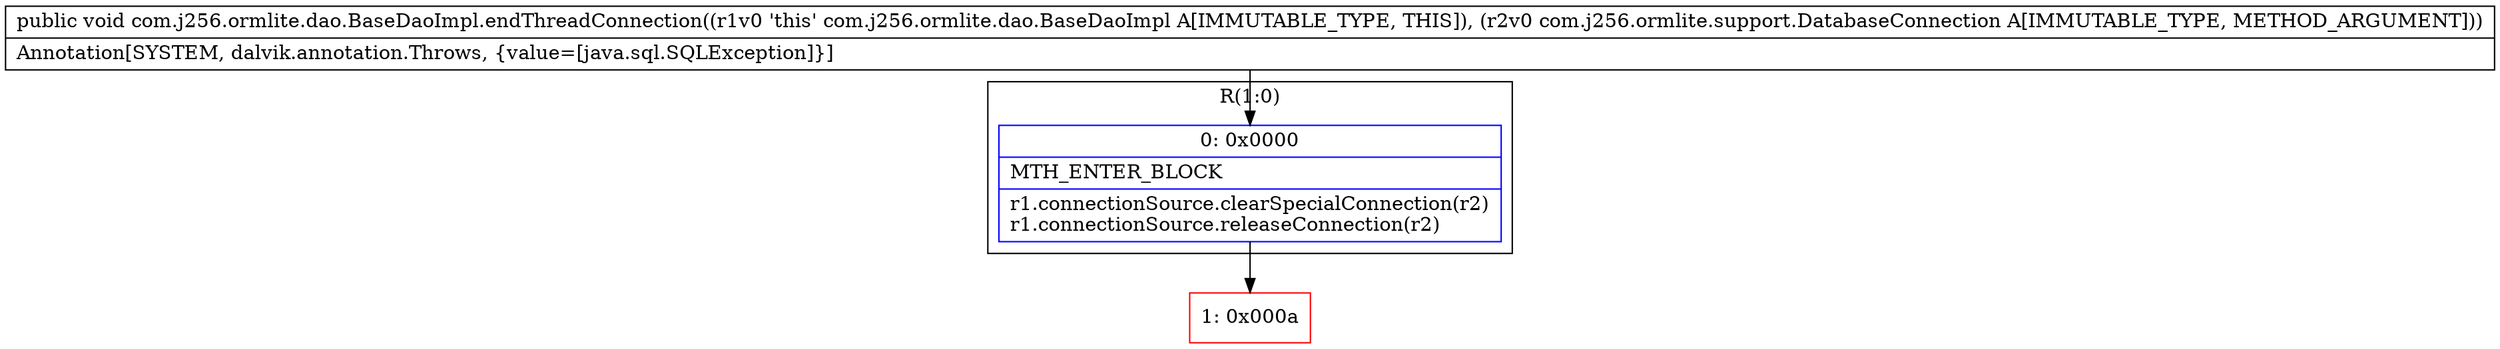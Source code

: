 digraph "CFG forcom.j256.ormlite.dao.BaseDaoImpl.endThreadConnection(Lcom\/j256\/ormlite\/support\/DatabaseConnection;)V" {
subgraph cluster_Region_1646425973 {
label = "R(1:0)";
node [shape=record,color=blue];
Node_0 [shape=record,label="{0\:\ 0x0000|MTH_ENTER_BLOCK\l|r1.connectionSource.clearSpecialConnection(r2)\lr1.connectionSource.releaseConnection(r2)\l}"];
}
Node_1 [shape=record,color=red,label="{1\:\ 0x000a}"];
MethodNode[shape=record,label="{public void com.j256.ormlite.dao.BaseDaoImpl.endThreadConnection((r1v0 'this' com.j256.ormlite.dao.BaseDaoImpl A[IMMUTABLE_TYPE, THIS]), (r2v0 com.j256.ormlite.support.DatabaseConnection A[IMMUTABLE_TYPE, METHOD_ARGUMENT]))  | Annotation[SYSTEM, dalvik.annotation.Throws, \{value=[java.sql.SQLException]\}]\l}"];
MethodNode -> Node_0;
Node_0 -> Node_1;
}

